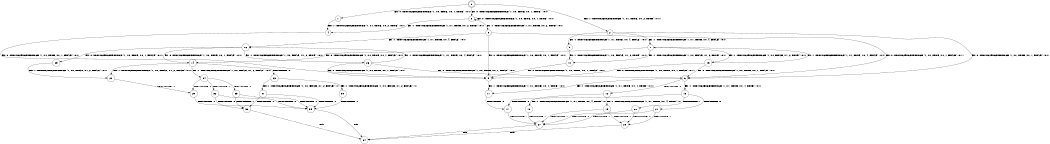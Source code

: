 digraph BCG {
size = "7, 10.5";
center = TRUE;
node [shape = circle];
0 [peripheries = 2];
0 -> 1 [label = "EX !0 !ATOMIC_EXCH_BRANCH (1, +0, TRUE, +0, 1, TRUE) !:0:1:"];
0 -> 2 [label = "EX !1 !ATOMIC_EXCH_BRANCH (1, +1, TRUE, +0, 2, TRUE) !:0:1:"];
0 -> 3 [label = "EX !0 !ATOMIC_EXCH_BRANCH (1, +0, TRUE, +0, 1, TRUE) !:0:1:"];
1 -> 4 [label = "EX !1 !ATOMIC_EXCH_BRANCH (1, +1, TRUE, +0, 2, TRUE) !:0:1:"];
2 -> 5 [label = "EX !1 !ATOMIC_EXCH_BRANCH (1, +1, TRUE, +0, 4, FALSE) !:0:1:"];
2 -> 6 [label = "EX !0 !ATOMIC_EXCH_BRANCH (1, +0, TRUE, +0, 1, FALSE) !:0:1:"];
2 -> 7 [label = "EX !1 !ATOMIC_EXCH_BRANCH (1, +1, TRUE, +0, 4, FALSE) !:0:1:"];
3 -> 4 [label = "EX !1 !ATOMIC_EXCH_BRANCH (1, +1, TRUE, +0, 2, TRUE) !:0:1:"];
3 -> 8 [label = "EX !1 !ATOMIC_EXCH_BRANCH (1, +1, TRUE, +0, 2, TRUE) !:0:1:"];
3 -> 3 [label = "EX !0 !ATOMIC_EXCH_BRANCH (1, +0, TRUE, +0, 1, TRUE) !:0:1:"];
4 -> 9 [label = "EX !0 !ATOMIC_EXCH_BRANCH (1, +0, TRUE, +0, 1, FALSE) !:0:1:"];
5 -> 10 [label = "EX !1 !ATOMIC_EXCH_BRANCH (1, +0, FALSE, +1, 2, TRUE) !:0:1:"];
6 -> 11 [label = "EX !1 !ATOMIC_EXCH_BRANCH (1, +1, TRUE, +0, 4, TRUE) !:0:1:"];
6 -> 12 [label = "TERMINATE !0"];
6 -> 13 [label = "EX !1 !ATOMIC_EXCH_BRANCH (1, +1, TRUE, +0, 4, TRUE) !:0:1:"];
7 -> 10 [label = "EX !1 !ATOMIC_EXCH_BRANCH (1, +0, FALSE, +1, 2, TRUE) !:0:1:"];
7 -> 14 [label = "EX !0 !ATOMIC_EXCH_BRANCH (1, +0, TRUE, +0, 1, FALSE) !:0:1:"];
7 -> 15 [label = "EX !1 !ATOMIC_EXCH_BRANCH (1, +0, FALSE, +1, 2, TRUE) !:0:1:"];
8 -> 9 [label = "EX !0 !ATOMIC_EXCH_BRANCH (1, +0, TRUE, +0, 1, FALSE) !:0:1:"];
8 -> 16 [label = "EX !1 !ATOMIC_EXCH_BRANCH (1, +1, TRUE, +0, 4, FALSE) !:0:1:"];
8 -> 6 [label = "EX !0 !ATOMIC_EXCH_BRANCH (1, +0, TRUE, +0, 1, FALSE) !:0:1:"];
9 -> 11 [label = "EX !1 !ATOMIC_EXCH_BRANCH (1, +1, TRUE, +0, 4, TRUE) !:0:1:"];
10 -> 9 [label = "EX !0 !ATOMIC_EXCH_BRANCH (1, +0, TRUE, +0, 1, FALSE) !:0:1:"];
11 -> 17 [label = "TERMINATE !0"];
12 -> 18 [label = "EX !1 !ATOMIC_EXCH_BRANCH (1, +1, TRUE, +0, 4, TRUE) !:1:"];
12 -> 19 [label = "EX !1 !ATOMIC_EXCH_BRANCH (1, +1, TRUE, +0, 4, TRUE) !:1:"];
13 -> 17 [label = "TERMINATE !0"];
13 -> 20 [label = "TERMINATE !1"];
13 -> 21 [label = "TERMINATE !0"];
14 -> 22 [label = "EX !1 !ATOMIC_EXCH_BRANCH (1, +0, FALSE, +1, 2, FALSE) !:0:1:"];
14 -> 23 [label = "TERMINATE !0"];
14 -> 24 [label = "EX !1 !ATOMIC_EXCH_BRANCH (1, +0, FALSE, +1, 2, FALSE) !:0:1:"];
15 -> 9 [label = "EX !0 !ATOMIC_EXCH_BRANCH (1, +0, TRUE, +0, 1, FALSE) !:0:1:"];
15 -> 6 [label = "EX !0 !ATOMIC_EXCH_BRANCH (1, +0, TRUE, +0, 1, FALSE) !:0:1:"];
15 -> 7 [label = "EX !1 !ATOMIC_EXCH_BRANCH (1, +1, TRUE, +0, 4, FALSE) !:0:1:"];
16 -> 25 [label = "EX !0 !ATOMIC_EXCH_BRANCH (1, +0, TRUE, +0, 1, FALSE) !:0:1:"];
16 -> 26 [label = "EX !1 !ATOMIC_EXCH_BRANCH (1, +0, FALSE, +1, 2, TRUE) !:0:1:"];
16 -> 14 [label = "EX !0 !ATOMIC_EXCH_BRANCH (1, +0, TRUE, +0, 1, FALSE) !:0:1:"];
17 -> 27 [label = "TERMINATE !1"];
18 -> 27 [label = "TERMINATE !1"];
19 -> 27 [label = "TERMINATE !1"];
19 -> 28 [label = "TERMINATE !1"];
20 -> 27 [label = "TERMINATE !0"];
20 -> 28 [label = "TERMINATE !0"];
21 -> 27 [label = "TERMINATE !1"];
21 -> 28 [label = "TERMINATE !1"];
22 -> 29 [label = "TERMINATE !0"];
23 -> 30 [label = "EX !1 !ATOMIC_EXCH_BRANCH (1, +0, FALSE, +1, 2, FALSE) !:1:"];
23 -> 31 [label = "EX !1 !ATOMIC_EXCH_BRANCH (1, +0, FALSE, +1, 2, FALSE) !:1:"];
24 -> 29 [label = "TERMINATE !0"];
24 -> 32 [label = "TERMINATE !1"];
24 -> 33 [label = "TERMINATE !0"];
25 -> 22 [label = "EX !1 !ATOMIC_EXCH_BRANCH (1, +0, FALSE, +1, 2, FALSE) !:0:1:"];
26 -> 9 [label = "EX !0 !ATOMIC_EXCH_BRANCH (1, +0, TRUE, +0, 1, FALSE) !:0:1:"];
26 -> 16 [label = "EX !1 !ATOMIC_EXCH_BRANCH (1, +1, TRUE, +0, 4, FALSE) !:0:1:"];
26 -> 6 [label = "EX !0 !ATOMIC_EXCH_BRANCH (1, +0, TRUE, +0, 1, FALSE) !:0:1:"];
27 -> 34 [label = "exit"];
28 -> 34 [label = "exit"];
29 -> 35 [label = "TERMINATE !1"];
30 -> 35 [label = "TERMINATE !1"];
31 -> 35 [label = "TERMINATE !1"];
31 -> 36 [label = "TERMINATE !1"];
32 -> 35 [label = "TERMINATE !0"];
32 -> 36 [label = "TERMINATE !0"];
33 -> 35 [label = "TERMINATE !1"];
33 -> 36 [label = "TERMINATE !1"];
35 -> 34 [label = "exit"];
36 -> 34 [label = "exit"];
}

